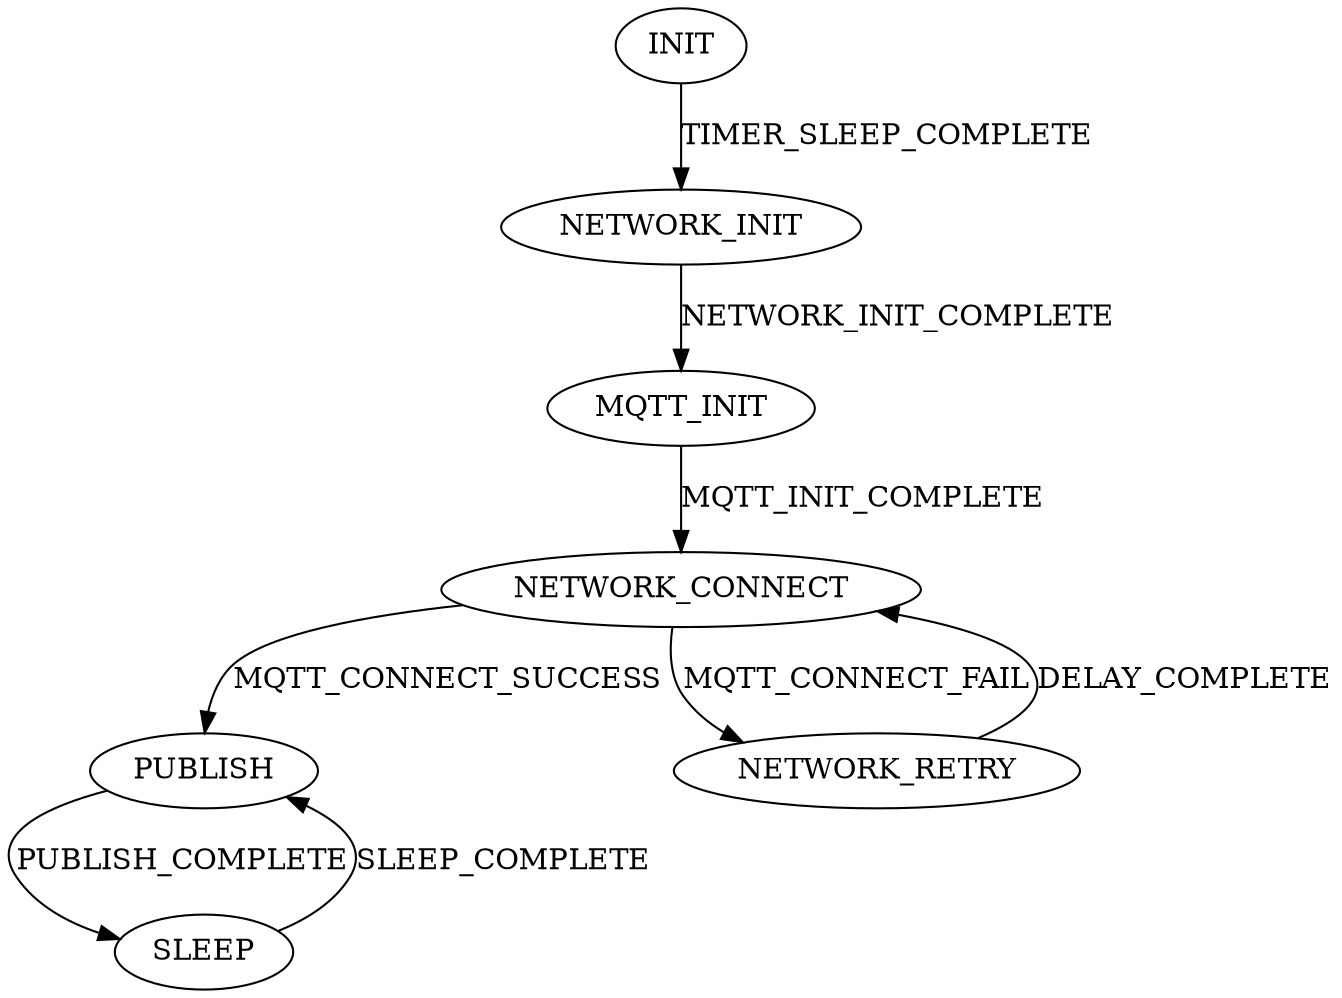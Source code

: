 // FSM
digraph {
	INIT [label=INIT]
	INIT -> NETWORK_INIT [label=TIMER_SLEEP_COMPLETE]
	NETWORK_INIT [label=NETWORK_INIT]
	NETWORK_INIT -> MQTT_INIT [label=NETWORK_INIT_COMPLETE]
	MQTT_INIT [label=MQTT_INIT]
	MQTT_INIT -> NETWORK_CONNECT [label=MQTT_INIT_COMPLETE]
	NETWORK_CONNECT [label=NETWORK_CONNECT]
	NETWORK_CONNECT -> PUBLISH [label=MQTT_CONNECT_SUCCESS]
	NETWORK_CONNECT -> NETWORK_RETRY [label=MQTT_CONNECT_FAIL]
	NETWORK_RETRY [label=NETWORK_RETRY]
	NETWORK_RETRY -> NETWORK_CONNECT [label=DELAY_COMPLETE]
	PUBLISH [label=PUBLISH]
	PUBLISH -> SLEEP [label=PUBLISH_COMPLETE]
	SLEEP [label=SLEEP]
	SLEEP -> PUBLISH [label=SLEEP_COMPLETE]
}

